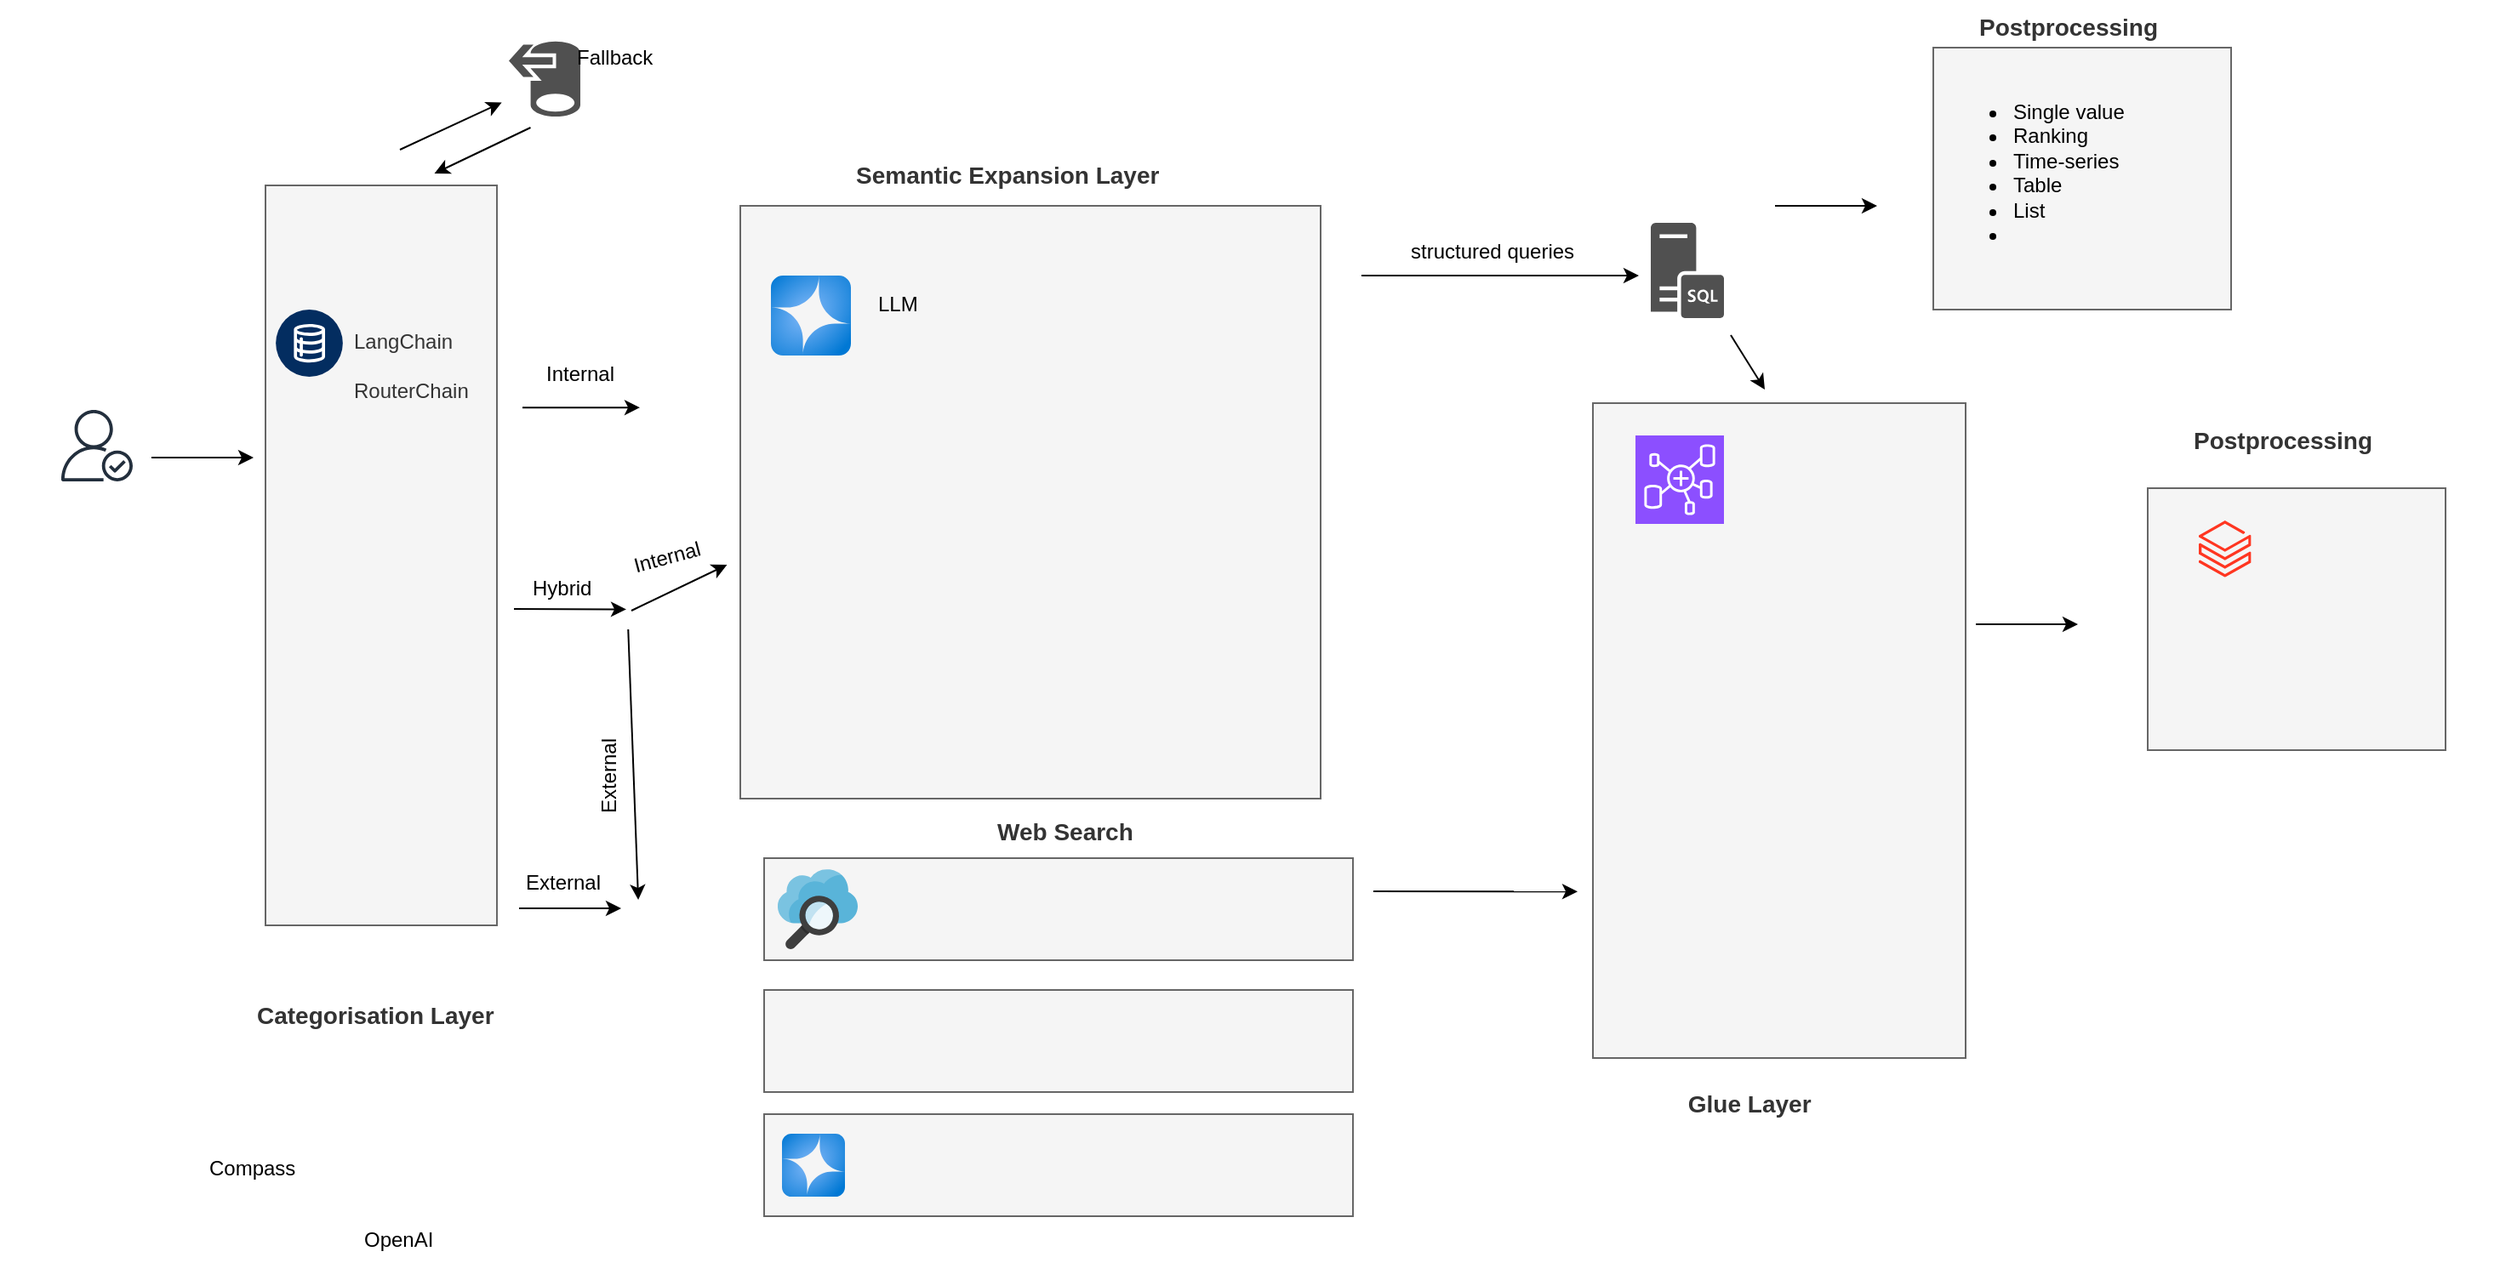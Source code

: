 <mxfile border="50" scale="3" compressed="false" locked="false" version="26.2.13">
  <diagram name="Blank" id="YmL12bMKpDGza6XwsDPr">
    <mxGraphModel dx="2680" dy="814" grid="0" gridSize="10" guides="1" tooltips="1" connect="1" arrows="1" fold="1" page="0" pageScale="1" pageWidth="827" pageHeight="1169" background="none" math="1" shadow="0">
      <root>
        <mxCell id="X5NqExCQtvZxIxQ7pmgY-0" />
        <mxCell id="1" parent="X5NqExCQtvZxIxQ7pmgY-0" />
        <mxCell id="0-6Xh5VArb5mex6PAZ4W-3" value="" style="shape=image;html=1;verticalAlign=top;verticalLabelPosition=bottom;labelBackgroundColor=#ffffff;imageAspect=0;aspect=fixed;image=https://cdn0.iconfinder.com/data/icons/evericons-24px-vol-1/24/question-128.png" vertex="1" parent="1">
          <mxGeometry x="-1132" y="270" width="54" height="54" as="geometry" />
        </mxCell>
        <mxCell id="0-6Xh5VArb5mex6PAZ4W-5" value="" style="endArrow=classic;html=1;rounded=0;" edge="1" parent="1">
          <mxGeometry width="50" height="50" relative="1" as="geometry">
            <mxPoint x="-825" y="319.57" as="sourcePoint" />
            <mxPoint x="-756" y="319.57" as="targetPoint" />
          </mxGeometry>
        </mxCell>
        <mxCell id="0-6Xh5VArb5mex6PAZ4W-40" value="Internal&amp;nbsp;" style="text;whiteSpace=wrap;html=1;" vertex="1" parent="1">
          <mxGeometry x="-813" y="286" width="155" height="35" as="geometry" />
        </mxCell>
        <mxCell id="0-6Xh5VArb5mex6PAZ4W-44" value="Hybrid" style="text;whiteSpace=wrap;html=1;" vertex="1" parent="1">
          <mxGeometry x="-821" y="412" width="155" height="35" as="geometry" />
        </mxCell>
        <mxCell id="0-6Xh5VArb5mex6PAZ4W-46" value="" style="endArrow=classic;html=1;rounded=0;" edge="1" parent="1">
          <mxGeometry width="50" height="50" relative="1" as="geometry">
            <mxPoint x="-827" y="614" as="sourcePoint" />
            <mxPoint x="-767" y="614" as="targetPoint" />
          </mxGeometry>
        </mxCell>
        <mxCell id="0-6Xh5VArb5mex6PAZ4W-47" value="" style="endArrow=classic;html=1;rounded=0;" edge="1" parent="1">
          <mxGeometry width="50" height="50" relative="1" as="geometry">
            <mxPoint x="-830" y="438" as="sourcePoint" />
            <mxPoint x="-764" y="438.21" as="targetPoint" />
          </mxGeometry>
        </mxCell>
        <mxCell id="0-6Xh5VArb5mex6PAZ4W-48" value="" style="endArrow=classic;html=1;rounded=0;" edge="1" parent="1">
          <mxGeometry width="50" height="50" relative="1" as="geometry">
            <mxPoint x="-332" y="242" as="sourcePoint" />
            <mxPoint x="-169" y="242" as="targetPoint" />
          </mxGeometry>
        </mxCell>
        <mxCell id="0-6Xh5VArb5mex6PAZ4W-51" value="" style="sketch=0;pointerEvents=1;shadow=0;dashed=0;html=1;strokeColor=none;fillColor=#505050;labelPosition=center;verticalLabelPosition=bottom;verticalAlign=top;outlineConnect=0;align=center;shape=mxgraph.office.servers.sql_server;" vertex="1" parent="1">
          <mxGeometry x="-162" y="211" width="43" height="56" as="geometry" />
        </mxCell>
        <mxCell id="0-6Xh5VArb5mex6PAZ4W-39" value="" style="rounded=0;whiteSpace=wrap;html=1;fillColor=#f5f5f5;fontColor=#333333;strokeColor=#666666;" vertex="1" parent="1">
          <mxGeometry x="-697" y="201" width="341" height="348.5" as="geometry" />
        </mxCell>
        <mxCell id="0-6Xh5VArb5mex6PAZ4W-55" value="&lt;span style=&quot;forced-color-adjust: none; color: rgb(51, 51, 51); font-family: Helvetica; font-style: normal; font-variant-ligatures: normal; font-variant-caps: normal; letter-spacing: normal; orphans: 2; text-align: center; text-indent: 0px; text-transform: none; widows: 2; word-spacing: 0px; -webkit-text-stroke-width: 0px; white-space: normal; text-decoration-thickness: initial; text-decoration-style: initial; text-decoration-color: initial;&quot;&gt;&lt;b style=&quot;&quot;&gt;&lt;font style=&quot;font-size: 14px;&quot;&gt;Semantic Expansion Layer&lt;/font&gt;&lt;/b&gt;&lt;/span&gt;" style="text;whiteSpace=wrap;html=1;" vertex="1" parent="1">
          <mxGeometry x="-631.003" y="167.999" width="181" height="36" as="geometry" />
        </mxCell>
        <mxCell id="0-6Xh5VArb5mex6PAZ4W-56" value="&lt;b style=&quot;color: rgb(51, 51, 51); text-align: center;&quot;&gt;&lt;font style=&quot;font-size: 14px;&quot;&gt;Categorisation Layer&lt;/font&gt;&lt;/b&gt;" style="text;whiteSpace=wrap;html=1;" vertex="1" parent="1">
          <mxGeometry x="-983.003" y="661.999" width="181" height="36" as="geometry" />
        </mxCell>
        <mxCell id="0-6Xh5VArb5mex6PAZ4W-58" value="&lt;b style=&quot;color: rgb(51, 51, 51); text-align: center;&quot;&gt;&lt;font style=&quot;font-size: 14px;&quot;&gt;&amp;nbsp; &amp;nbsp; &amp;nbsp; &amp;nbsp; &amp;nbsp; Glue Layer&lt;/font&gt;&lt;/b&gt;" style="text;whiteSpace=wrap;html=1;" vertex="1" parent="1">
          <mxGeometry x="-181.003" y="713.629" width="181" height="36" as="geometry" />
        </mxCell>
        <mxCell id="0-6Xh5VArb5mex6PAZ4W-53" value="&lt;div&gt;&lt;b&gt;&lt;br&gt;&lt;/b&gt;&lt;/div&gt;" style="rounded=0;whiteSpace=wrap;html=1;fillColor=#f5f5f5;fontColor=#333333;strokeColor=#666666;" vertex="1" parent="1">
          <mxGeometry x="-196" y="317" width="219" height="385" as="geometry" />
        </mxCell>
        <mxCell id="0-6Xh5VArb5mex6PAZ4W-11" value="" style="sketch=0;points=[[0,0,0],[0.25,0,0],[0.5,0,0],[0.75,0,0],[1,0,0],[0,1,0],[0.25,1,0],[0.5,1,0],[0.75,1,0],[1,1,0],[0,0.25,0],[0,0.5,0],[0,0.75,0],[1,0.25,0],[1,0.5,0],[1,0.75,0]];outlineConnect=0;fontColor=#232F3E;fillColor=#8C4FFF;strokeColor=#ffffff;dashed=0;verticalLabelPosition=bottom;verticalAlign=top;align=center;html=1;fontSize=12;fontStyle=0;aspect=fixed;shape=mxgraph.aws4.resourceIcon;resIcon=mxgraph.aws4.glue_elastic_views;" vertex="1" parent="1">
          <mxGeometry x="-171" y="336" width="52" height="52" as="geometry" />
        </mxCell>
        <mxCell id="0-6Xh5VArb5mex6PAZ4W-37" value="" style="rounded=0;whiteSpace=wrap;html=1;fillColor=#f5f5f5;fontColor=#333333;strokeColor=#666666;" vertex="1" parent="1">
          <mxGeometry x="-976" y="189" width="136" height="435" as="geometry" />
        </mxCell>
        <mxCell id="0-6Xh5VArb5mex6PAZ4W-18" value="" style="verticalLabelPosition=bottom;aspect=fixed;html=1;shape=mxgraph.salesforce.data2;" vertex="1" parent="1">
          <mxGeometry x="-970" y="262" width="39.5" height="39.5" as="geometry" />
        </mxCell>
        <mxCell id="0-6Xh5VArb5mex6PAZ4W-10" value="" style="image;aspect=fixed;html=1;points=[];align=center;fontSize=12;image=img/lib/azure2/ai_machine_learning/Azure_OpenAI.svg;" vertex="1" parent="1">
          <mxGeometry x="-679" y="242" width="47" height="47" as="geometry" />
        </mxCell>
        <mxCell id="0-6Xh5VArb5mex6PAZ4W-60" value="structured queries" style="text;whiteSpace=wrap;html=1;" vertex="1" parent="1">
          <mxGeometry x="-305" y="214" width="162" height="35" as="geometry" />
        </mxCell>
        <mxCell id="0-6Xh5VArb5mex6PAZ4W-61" value="LLM" style="text;whiteSpace=wrap;html=1;" vertex="1" parent="1">
          <mxGeometry x="-618" y="245" width="155" height="35" as="geometry" />
        </mxCell>
        <mxCell id="0-6Xh5VArb5mex6PAZ4W-64" value="Compass" style="text;whiteSpace=wrap;html=1;" vertex="1" parent="1">
          <mxGeometry x="-1011" y="753" width="155" height="35" as="geometry" />
        </mxCell>
        <mxCell id="0-6Xh5VArb5mex6PAZ4W-69" value="External" style="text;whiteSpace=wrap;html=1;" vertex="1" parent="1">
          <mxGeometry x="-825" y="584.5" width="155" height="35" as="geometry" />
        </mxCell>
        <mxCell id="0-6Xh5VArb5mex6PAZ4W-70" value="" style="rounded=0;whiteSpace=wrap;html=1;fillColor=#f5f5f5;fontColor=#333333;strokeColor=#666666;" vertex="1" parent="1">
          <mxGeometry x="-683" y="584.5" width="346" height="60" as="geometry" />
        </mxCell>
        <mxCell id="0-6Xh5VArb5mex6PAZ4W-72" value="&lt;span style=&quot;forced-color-adjust: none; color: rgb(51, 51, 51); font-family: Helvetica; font-style: normal; font-variant-ligatures: normal; font-variant-caps: normal; letter-spacing: normal; orphans: 2; text-align: center; text-indent: 0px; text-transform: none; widows: 2; word-spacing: 0px; -webkit-text-stroke-width: 0px; white-space: normal; text-decoration-thickness: initial; text-decoration-style: initial; text-decoration-color: initial;&quot;&gt;&lt;b style=&quot;&quot;&gt;&lt;font style=&quot;font-size: 14px;&quot;&gt;Web Search&amp;nbsp;&lt;/font&gt;&lt;/b&gt;&lt;/span&gt;" style="text;whiteSpace=wrap;html=1;" vertex="1" parent="1">
          <mxGeometry x="-548.003" y="553.999" width="181" height="36" as="geometry" />
        </mxCell>
        <mxCell id="0-6Xh5VArb5mex6PAZ4W-12" value="" style="image;sketch=0;aspect=fixed;html=1;points=[];align=center;fontSize=12;image=img/lib/mscae/Search.svg;" vertex="1" parent="1">
          <mxGeometry x="-675" y="591" width="47" height="47" as="geometry" />
        </mxCell>
        <mxCell id="0-6Xh5VArb5mex6PAZ4W-74" value="OpenAI&lt;div&gt;&lt;br&gt;&lt;/div&gt;" style="text;whiteSpace=wrap;html=1;" vertex="1" parent="1">
          <mxGeometry x="-920" y="795" width="155" height="35" as="geometry" />
        </mxCell>
        <mxCell id="0-6Xh5VArb5mex6PAZ4W-76" value="" style="endArrow=classic;html=1;rounded=0;" edge="1" parent="1">
          <mxGeometry width="50" height="50" relative="1" as="geometry">
            <mxPoint x="-1043" y="349" as="sourcePoint" />
            <mxPoint x="-983" y="349" as="targetPoint" />
          </mxGeometry>
        </mxCell>
        <mxCell id="0-6Xh5VArb5mex6PAZ4W-78" value="&lt;div&gt;&lt;b&gt;&lt;br&gt;&lt;/b&gt;&lt;/div&gt;" style="rounded=0;whiteSpace=wrap;html=1;fillColor=#f5f5f5;fontColor=#333333;strokeColor=#666666;" vertex="1" parent="1">
          <mxGeometry x="130" y="367" width="175" height="154" as="geometry" />
        </mxCell>
        <mxCell id="0-6Xh5VArb5mex6PAZ4W-79" value="&lt;span style=&quot;forced-color-adjust: none; color: rgb(51, 51, 51); font-family: Helvetica; font-style: normal; font-variant-ligatures: normal; font-variant-caps: normal; letter-spacing: normal; orphans: 2; text-align: center; text-indent: 0px; text-transform: none; widows: 2; word-spacing: 0px; -webkit-text-stroke-width: 0px; white-space: normal; text-decoration-thickness: initial; text-decoration-style: initial; text-decoration-color: initial;&quot;&gt;&lt;b style=&quot;&quot;&gt;&lt;font style=&quot;font-size: 14px;&quot;&gt;Postprocessing&lt;/font&gt;&lt;/b&gt;&lt;/span&gt;" style="text;whiteSpace=wrap;html=1;" vertex="1" parent="1">
          <mxGeometry x="154.997" y="323.999" width="181" height="36" as="geometry" />
        </mxCell>
        <mxCell id="0-6Xh5VArb5mex6PAZ4W-82" value="" style="sketch=0;outlineConnect=0;fontColor=#232F3E;gradientColor=none;fillColor=#232F3D;strokeColor=none;dashed=0;verticalLabelPosition=bottom;verticalAlign=top;align=center;html=1;fontSize=12;fontStyle=0;aspect=fixed;pointerEvents=1;shape=mxgraph.aws4.authenticated_user;" vertex="1" parent="1">
          <mxGeometry x="-1096" y="321" width="42" height="42" as="geometry" />
        </mxCell>
        <mxCell id="0-6Xh5VArb5mex6PAZ4W-83" value="" style="endArrow=classic;html=1;rounded=0;entryX=0.75;entryY=0;entryDx=0;entryDy=0;" edge="1" parent="1" target="0-6Xh5VArb5mex6PAZ4W-44">
          <mxGeometry width="50" height="50" relative="1" as="geometry">
            <mxPoint x="-761" y="439" as="sourcePoint" />
            <mxPoint x="-701" y="439" as="targetPoint" />
          </mxGeometry>
        </mxCell>
        <mxCell id="0-6Xh5VArb5mex6PAZ4W-84" value="" style="endArrow=classic;html=1;rounded=0;entryX=0.439;entryY=0.7;entryDx=0;entryDy=0;entryPerimeter=0;exitX=0.375;exitY=1.086;exitDx=0;exitDy=0;exitPerimeter=0;" edge="1" parent="1" source="0-6Xh5VArb5mex6PAZ4W-44" target="0-6Xh5VArb5mex6PAZ4W-69">
          <mxGeometry width="50" height="50" relative="1" as="geometry">
            <mxPoint x="-807" y="452" as="sourcePoint" />
            <mxPoint x="-747" y="452" as="targetPoint" />
          </mxGeometry>
        </mxCell>
        <mxCell id="0-6Xh5VArb5mex6PAZ4W-87" value="" style="endArrow=classic;html=1;rounded=0;" edge="1" parent="1">
          <mxGeometry width="50" height="50" relative="1" as="geometry">
            <mxPoint x="-115" y="277" as="sourcePoint" />
            <mxPoint x="-95" y="309" as="targetPoint" />
          </mxGeometry>
        </mxCell>
        <mxCell id="0-6Xh5VArb5mex6PAZ4W-88" value="" style="endArrow=classic;html=1;rounded=0;" edge="1" parent="1">
          <mxGeometry width="50" height="50" relative="1" as="geometry">
            <mxPoint x="-325" y="604" as="sourcePoint" />
            <mxPoint x="-205" y="604.13" as="targetPoint" />
          </mxGeometry>
        </mxCell>
        <mxCell id="0-6Xh5VArb5mex6PAZ4W-90" value="" style="endArrow=classic;html=1;rounded=0;" edge="1" parent="1">
          <mxGeometry width="50" height="50" relative="1" as="geometry">
            <mxPoint x="29" y="447" as="sourcePoint" />
            <mxPoint x="89" y="447" as="targetPoint" />
          </mxGeometry>
        </mxCell>
        <mxCell id="0-6Xh5VArb5mex6PAZ4W-52" value="" style="image;aspect=fixed;html=1;points=[];align=center;fontSize=12;image=img/lib/azure2/analytics/Azure_Databricks.svg;" vertex="1" parent="1">
          <mxGeometry x="160" y="386" width="30.8" height="33.35" as="geometry" />
        </mxCell>
        <mxCell id="0-6Xh5VArb5mex6PAZ4W-91" value="&lt;span style=&quot;color: rgb(51, 51, 51); text-align: center;&quot;&gt;LangChain&lt;/span&gt;&lt;div&gt;&lt;span style=&quot;color: rgb(51, 51, 51); text-align: center;&quot;&gt;&lt;br&gt;&lt;/span&gt;&lt;/div&gt;&lt;div&gt;&lt;span style=&quot;color: rgb(51, 51, 51); text-align: center;&quot;&gt;RouterChain&lt;/span&gt;&lt;/div&gt;" style="text;whiteSpace=wrap;html=1;" vertex="1" parent="1">
          <mxGeometry x="-926" y="267" width="155" height="56" as="geometry" />
        </mxCell>
        <mxCell id="0-6Xh5VArb5mex6PAZ4W-92" value="" style="sketch=0;pointerEvents=1;shadow=0;dashed=0;html=1;strokeColor=none;labelPosition=center;verticalLabelPosition=bottom;verticalAlign=top;align=center;fillColor=#505050;shape=mxgraph.mscae.intune.data_migration_wizard;rotation=-180;" vertex="1" parent="1">
          <mxGeometry x="-833" y="104" width="42" height="45" as="geometry" />
        </mxCell>
        <mxCell id="0-6Xh5VArb5mex6PAZ4W-93" value="Fallback" style="text;whiteSpace=wrap;html=1;" vertex="1" parent="1">
          <mxGeometry x="-795" y="100" width="155" height="35" as="geometry" />
        </mxCell>
        <mxCell id="0-6Xh5VArb5mex6PAZ4W-94" value="&lt;div&gt;&lt;b&gt;&lt;br&gt;&lt;/b&gt;&lt;/div&gt;" style="rounded=0;whiteSpace=wrap;html=1;fillColor=#f5f5f5;fontColor=#333333;strokeColor=#666666;" vertex="1" parent="1">
          <mxGeometry x="4" y="108" width="175" height="154" as="geometry" />
        </mxCell>
        <mxCell id="0-6Xh5VArb5mex6PAZ4W-95" value="" style="endArrow=classic;html=1;rounded=0;" edge="1" parent="1">
          <mxGeometry width="50" height="50" relative="1" as="geometry">
            <mxPoint x="-89" y="201" as="sourcePoint" />
            <mxPoint x="-29" y="201" as="targetPoint" />
          </mxGeometry>
        </mxCell>
        <mxCell id="0-6Xh5VArb5mex6PAZ4W-96" value="&lt;span style=&quot;forced-color-adjust: none; color: rgb(51, 51, 51); font-family: Helvetica; font-style: normal; font-variant-ligatures: normal; font-variant-caps: normal; letter-spacing: normal; orphans: 2; text-align: center; text-indent: 0px; text-transform: none; widows: 2; word-spacing: 0px; -webkit-text-stroke-width: 0px; white-space: normal; text-decoration-thickness: initial; text-decoration-style: initial; text-decoration-color: initial;&quot;&gt;&lt;b style=&quot;&quot;&gt;&lt;font style=&quot;font-size: 14px;&quot;&gt;Postprocessing&lt;/font&gt;&lt;/b&gt;&lt;/span&gt;" style="text;whiteSpace=wrap;html=1;" vertex="1" parent="1">
          <mxGeometry x="28.997" y="80.999" width="181" height="36" as="geometry" />
        </mxCell>
        <mxCell id="0-6Xh5VArb5mex6PAZ4W-97" value="&lt;ul&gt;&lt;li&gt;Single value&lt;/li&gt;&lt;li&gt;Ranking&lt;/li&gt;&lt;li&gt;Time-series&lt;/li&gt;&lt;li&gt;Table&amp;nbsp;&lt;/li&gt;&lt;li&gt;List&lt;/li&gt;&lt;li&gt;&lt;br&gt;&lt;/li&gt;&lt;/ul&gt;" style="text;whiteSpace=wrap;html=1;" vertex="1" parent="1">
          <mxGeometry x="9" y="120" width="155" height="35" as="geometry" />
        </mxCell>
        <mxCell id="0-6Xh5VArb5mex6PAZ4W-100" value="" style="endArrow=classic;html=1;rounded=0;entryX=1.099;entryY=0.194;entryDx=0;entryDy=0;entryPerimeter=0;" edge="1" parent="1" target="0-6Xh5VArb5mex6PAZ4W-92">
          <mxGeometry width="50" height="50" relative="1" as="geometry">
            <mxPoint x="-897" y="168" as="sourcePoint" />
            <mxPoint x="-840" y="124" as="targetPoint" />
          </mxGeometry>
        </mxCell>
        <mxCell id="0-6Xh5VArb5mex6PAZ4W-101" value="" style="endArrow=classic;html=1;rounded=0;entryX=0.5;entryY=1;entryDx=0;entryDy=0;" edge="1" parent="1">
          <mxGeometry width="50" height="50" relative="1" as="geometry">
            <mxPoint x="-820.25" y="155" as="sourcePoint" />
            <mxPoint x="-876.75" y="182" as="targetPoint" />
          </mxGeometry>
        </mxCell>
        <mxCell id="0-6Xh5VArb5mex6PAZ4W-107" value="Internal" style="text;whiteSpace=wrap;html=1;rotation=-15;" vertex="1" parent="1">
          <mxGeometry x="-761" y="391.0" width="64" height="35" as="geometry" />
        </mxCell>
        <mxCell id="0-6Xh5VArb5mex6PAZ4W-108" value="External" style="text;whiteSpace=wrap;html=1;rotation=-90;" vertex="1" parent="1">
          <mxGeometry x="-848" y="465" width="155" height="35" as="geometry" />
        </mxCell>
        <mxCell id="0-6Xh5VArb5mex6PAZ4W-110" value="" style="rounded=0;whiteSpace=wrap;html=1;fillColor=#f5f5f5;fontColor=#333333;strokeColor=#666666;" vertex="1" parent="1">
          <mxGeometry x="-683" y="662" width="346" height="60" as="geometry" />
        </mxCell>
        <mxCell id="0-6Xh5VArb5mex6PAZ4W-111" value="" style="rounded=0;whiteSpace=wrap;html=1;fillColor=#f5f5f5;fontColor=#333333;strokeColor=#666666;" vertex="1" parent="1">
          <mxGeometry x="-683" y="735" width="346" height="60" as="geometry" />
        </mxCell>
        <mxCell id="0-6Xh5VArb5mex6PAZ4W-9" value="" style="shape=image;html=1;verticalAlign=top;verticalLabelPosition=bottom;labelBackgroundColor=#ffffff;imageAspect=0;aspect=fixed;image=https://cdn2.iconfinder.com/data/icons/freecns-cumulus/32/519779-90_Compass-128.png" vertex="1" parent="1">
          <mxGeometry x="-680" y="670" width="52" height="52" as="geometry" />
        </mxCell>
        <mxCell id="0-6Xh5VArb5mex6PAZ4W-73" value="" style="image;aspect=fixed;html=1;points=[];align=center;fontSize=12;image=img/lib/azure2/ai_machine_learning/Azure_OpenAI.svg;" vertex="1" parent="1">
          <mxGeometry x="-672.5" y="746.5" width="37" height="37" as="geometry" />
        </mxCell>
      </root>
    </mxGraphModel>
  </diagram>
</mxfile>
